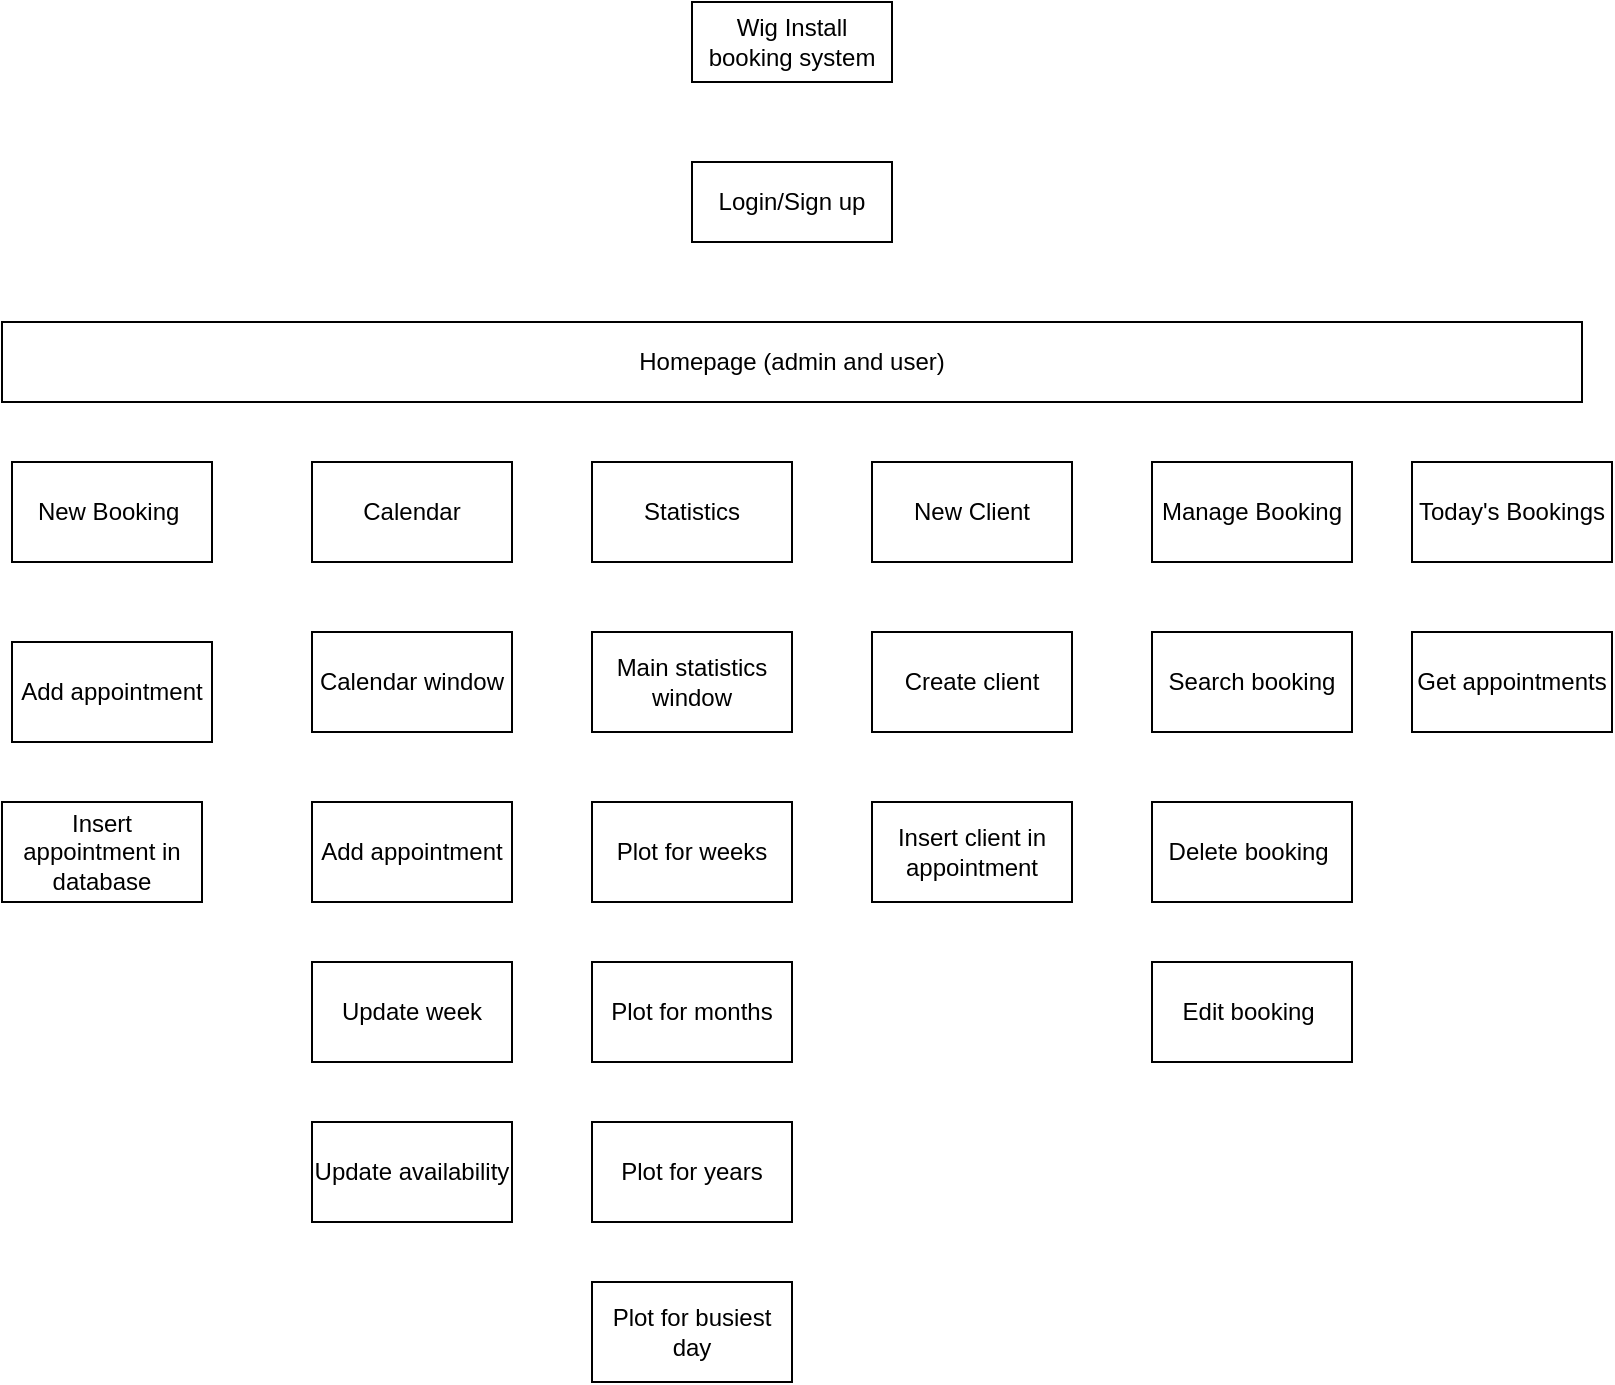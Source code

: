 <mxfile version="26.2.3">
  <diagram name="Page-1" id="0_XSRMOqwUA9aK43pTI8">
    <mxGraphModel dx="1105" dy="474" grid="1" gridSize="10" guides="1" tooltips="1" connect="1" arrows="1" fold="1" page="1" pageScale="1" pageWidth="850" pageHeight="1100" math="0" shadow="0">
      <root>
        <mxCell id="0" />
        <mxCell id="1" parent="0" />
        <mxCell id="44dSVLTpGog5VXZoPd1q-1" value="Wig Install booking system" style="rounded=0;whiteSpace=wrap;html=1;" vertex="1" parent="1">
          <mxGeometry x="360" y="80" width="100" height="40" as="geometry" />
        </mxCell>
        <mxCell id="44dSVLTpGog5VXZoPd1q-2" value="Login/Sign up" style="rounded=0;whiteSpace=wrap;html=1;" vertex="1" parent="1">
          <mxGeometry x="360" y="160" width="100" height="40" as="geometry" />
        </mxCell>
        <mxCell id="44dSVLTpGog5VXZoPd1q-3" value="Homepage (admin and user)" style="rounded=0;whiteSpace=wrap;html=1;" vertex="1" parent="1">
          <mxGeometry x="15" y="240" width="790" height="40" as="geometry" />
        </mxCell>
        <mxCell id="44dSVLTpGog5VXZoPd1q-5" value="New Booking&amp;nbsp;" style="rounded=0;whiteSpace=wrap;html=1;" vertex="1" parent="1">
          <mxGeometry x="20" y="310" width="100" height="50" as="geometry" />
        </mxCell>
        <mxCell id="44dSVLTpGog5VXZoPd1q-6" value="Calendar" style="rounded=0;whiteSpace=wrap;html=1;" vertex="1" parent="1">
          <mxGeometry x="170" y="310" width="100" height="50" as="geometry" />
        </mxCell>
        <mxCell id="44dSVLTpGog5VXZoPd1q-7" value="New Client" style="rounded=0;whiteSpace=wrap;html=1;" vertex="1" parent="1">
          <mxGeometry x="450" y="310" width="100" height="50" as="geometry" />
        </mxCell>
        <mxCell id="44dSVLTpGog5VXZoPd1q-8" value="Manage Booking" style="rounded=0;whiteSpace=wrap;html=1;" vertex="1" parent="1">
          <mxGeometry x="590" y="310" width="100" height="50" as="geometry" />
        </mxCell>
        <mxCell id="44dSVLTpGog5VXZoPd1q-9" value="Today&#39;s Bookings" style="rounded=0;whiteSpace=wrap;html=1;" vertex="1" parent="1">
          <mxGeometry x="720" y="310" width="100" height="50" as="geometry" />
        </mxCell>
        <mxCell id="44dSVLTpGog5VXZoPd1q-10" value="Statistics" style="rounded=0;whiteSpace=wrap;html=1;" vertex="1" parent="1">
          <mxGeometry x="310" y="310" width="100" height="50" as="geometry" />
        </mxCell>
        <mxCell id="44dSVLTpGog5VXZoPd1q-11" value="Insert appointment in database" style="rounded=0;whiteSpace=wrap;html=1;" vertex="1" parent="1">
          <mxGeometry x="15" y="480" width="100" height="50" as="geometry" />
        </mxCell>
        <mxCell id="44dSVLTpGog5VXZoPd1q-12" value="Add appointment" style="rounded=0;whiteSpace=wrap;html=1;" vertex="1" parent="1">
          <mxGeometry x="20" y="400" width="100" height="50" as="geometry" />
        </mxCell>
        <mxCell id="44dSVLTpGog5VXZoPd1q-13" value="Update availability" style="rounded=0;whiteSpace=wrap;html=1;" vertex="1" parent="1">
          <mxGeometry x="170" y="640" width="100" height="50" as="geometry" />
        </mxCell>
        <mxCell id="44dSVLTpGog5VXZoPd1q-14" value="Update week" style="rounded=0;whiteSpace=wrap;html=1;" vertex="1" parent="1">
          <mxGeometry x="170" y="560" width="100" height="50" as="geometry" />
        </mxCell>
        <mxCell id="44dSVLTpGog5VXZoPd1q-15" value="Add appointment" style="rounded=0;whiteSpace=wrap;html=1;" vertex="1" parent="1">
          <mxGeometry x="170" y="480" width="100" height="50" as="geometry" />
        </mxCell>
        <mxCell id="44dSVLTpGog5VXZoPd1q-16" value="Calendar window" style="rounded=0;whiteSpace=wrap;html=1;rotation=0;" vertex="1" parent="1">
          <mxGeometry x="170" y="395" width="100" height="50" as="geometry" />
        </mxCell>
        <mxCell id="44dSVLTpGog5VXZoPd1q-17" value="Plot for busiest day" style="rounded=0;whiteSpace=wrap;html=1;" vertex="1" parent="1">
          <mxGeometry x="310" y="720" width="100" height="50" as="geometry" />
        </mxCell>
        <mxCell id="44dSVLTpGog5VXZoPd1q-18" value="Plot for years" style="rounded=0;whiteSpace=wrap;html=1;" vertex="1" parent="1">
          <mxGeometry x="310" y="640" width="100" height="50" as="geometry" />
        </mxCell>
        <mxCell id="44dSVLTpGog5VXZoPd1q-19" value="Plot for months" style="rounded=0;whiteSpace=wrap;html=1;" vertex="1" parent="1">
          <mxGeometry x="310" y="560" width="100" height="50" as="geometry" />
        </mxCell>
        <mxCell id="44dSVLTpGog5VXZoPd1q-20" value="Plot for weeks" style="rounded=0;whiteSpace=wrap;html=1;" vertex="1" parent="1">
          <mxGeometry x="310" y="480" width="100" height="50" as="geometry" />
        </mxCell>
        <mxCell id="44dSVLTpGog5VXZoPd1q-21" value="Main statistics window" style="rounded=0;whiteSpace=wrap;html=1;" vertex="1" parent="1">
          <mxGeometry x="310" y="395" width="100" height="50" as="geometry" />
        </mxCell>
        <mxCell id="44dSVLTpGog5VXZoPd1q-22" value="Insert client in appointment" style="rounded=0;whiteSpace=wrap;html=1;" vertex="1" parent="1">
          <mxGeometry x="450" y="480" width="100" height="50" as="geometry" />
        </mxCell>
        <mxCell id="44dSVLTpGog5VXZoPd1q-23" value="Create client" style="rounded=0;whiteSpace=wrap;html=1;" vertex="1" parent="1">
          <mxGeometry x="450" y="395" width="100" height="50" as="geometry" />
        </mxCell>
        <mxCell id="44dSVLTpGog5VXZoPd1q-24" value="Delete booking&amp;nbsp;" style="rounded=0;whiteSpace=wrap;html=1;" vertex="1" parent="1">
          <mxGeometry x="590" y="480" width="100" height="50" as="geometry" />
        </mxCell>
        <mxCell id="44dSVLTpGog5VXZoPd1q-25" value="Search booking" style="rounded=0;whiteSpace=wrap;html=1;" vertex="1" parent="1">
          <mxGeometry x="590" y="395" width="100" height="50" as="geometry" />
        </mxCell>
        <mxCell id="44dSVLTpGog5VXZoPd1q-26" value="Edit booking&amp;nbsp;" style="rounded=0;whiteSpace=wrap;html=1;" vertex="1" parent="1">
          <mxGeometry x="590" y="560" width="100" height="50" as="geometry" />
        </mxCell>
        <mxCell id="44dSVLTpGog5VXZoPd1q-27" value="Get appointments" style="rounded=0;whiteSpace=wrap;html=1;rotation=0;" vertex="1" parent="1">
          <mxGeometry x="720" y="395" width="100" height="50" as="geometry" />
        </mxCell>
      </root>
    </mxGraphModel>
  </diagram>
</mxfile>
